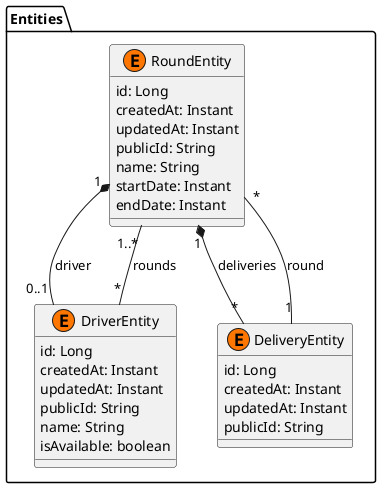 @startuml
!define ENTITY class
!define ENDENTITY end class
!define COLLECTION "{ordered}List"

package "Entities" {
  
  ENTITY RoundEntity << (E, #FF7700) >> {
    id: Long
    createdAt: Instant
    updatedAt: Instant
    publicId: String
    name: String
    startDate: Instant
    endDate: Instant
  }
  RoundEntity "1" *-- "0..1" DriverEntity : driver
  RoundEntity "1" *-- "*" DeliveryEntity : deliveries

  ENTITY DriverEntity << (E, #FF7700) >> {
    id: Long
    createdAt: Instant
    updatedAt: Instant
    publicId: String
    name: String
    isAvailable: boolean
  }
  DriverEntity "*" -- "1..*" RoundEntity : rounds

  ENTITY DeliveryEntity << (E, #FF7700) >> {
    id: Long
    createdAt: Instant
    updatedAt: Instant
    publicId: String
  }
  DeliveryEntity "1" -- "*" RoundEntity : round

}

@enduml
